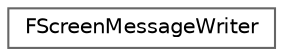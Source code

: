 digraph "Graphical Class Hierarchy"
{
 // INTERACTIVE_SVG=YES
 // LATEX_PDF_SIZE
  bgcolor="transparent";
  edge [fontname=Helvetica,fontsize=10,labelfontname=Helvetica,labelfontsize=10];
  node [fontname=Helvetica,fontsize=10,shape=box,height=0.2,width=0.4];
  rankdir="LR";
  Node0 [id="Node000000",label="FScreenMessageWriter",height=0.2,width=0.4,color="grey40", fillcolor="white", style="filled",URL="$df/d05/structFScreenMessageWriter.html",tooltip="Helper class to write a line of texts on screen."];
}
